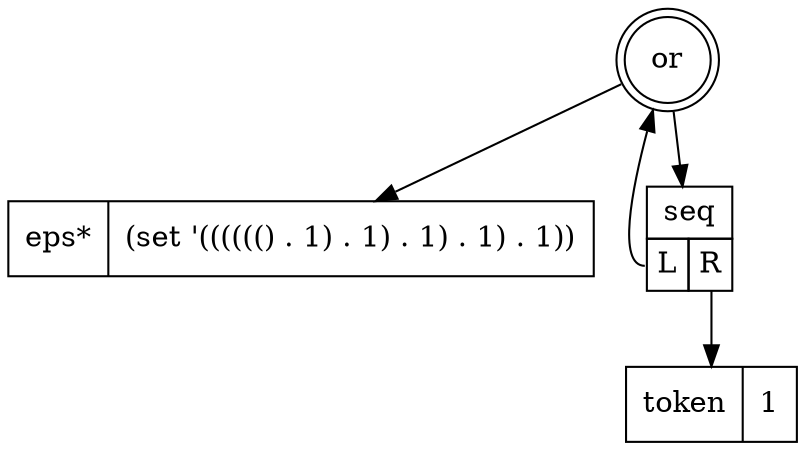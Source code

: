 digraph {

node [];
"104" [label = "or"
];

"105" [shape = "record", label = "eps* | (set '(((((() . 1) . 1) . 1) . 1) . 1))"
];

"106" [shape="none", margin=0, label = <
<table border="0" cellborder="1" cellspacing="0" cellpadding="4"><tr><td colspan="2">seq</td></tr><tr><td port="L">L</td><td port="R">R</td></tr></table>>
];

"43" [shape = "record", label = "token | 1"
];

"106":L -> "104" [
];

"106":R -> "43" [
];

"104" -> "105" [
];

"104" -> "106" [
];

"104" [shape = "doublecircle"
];

}